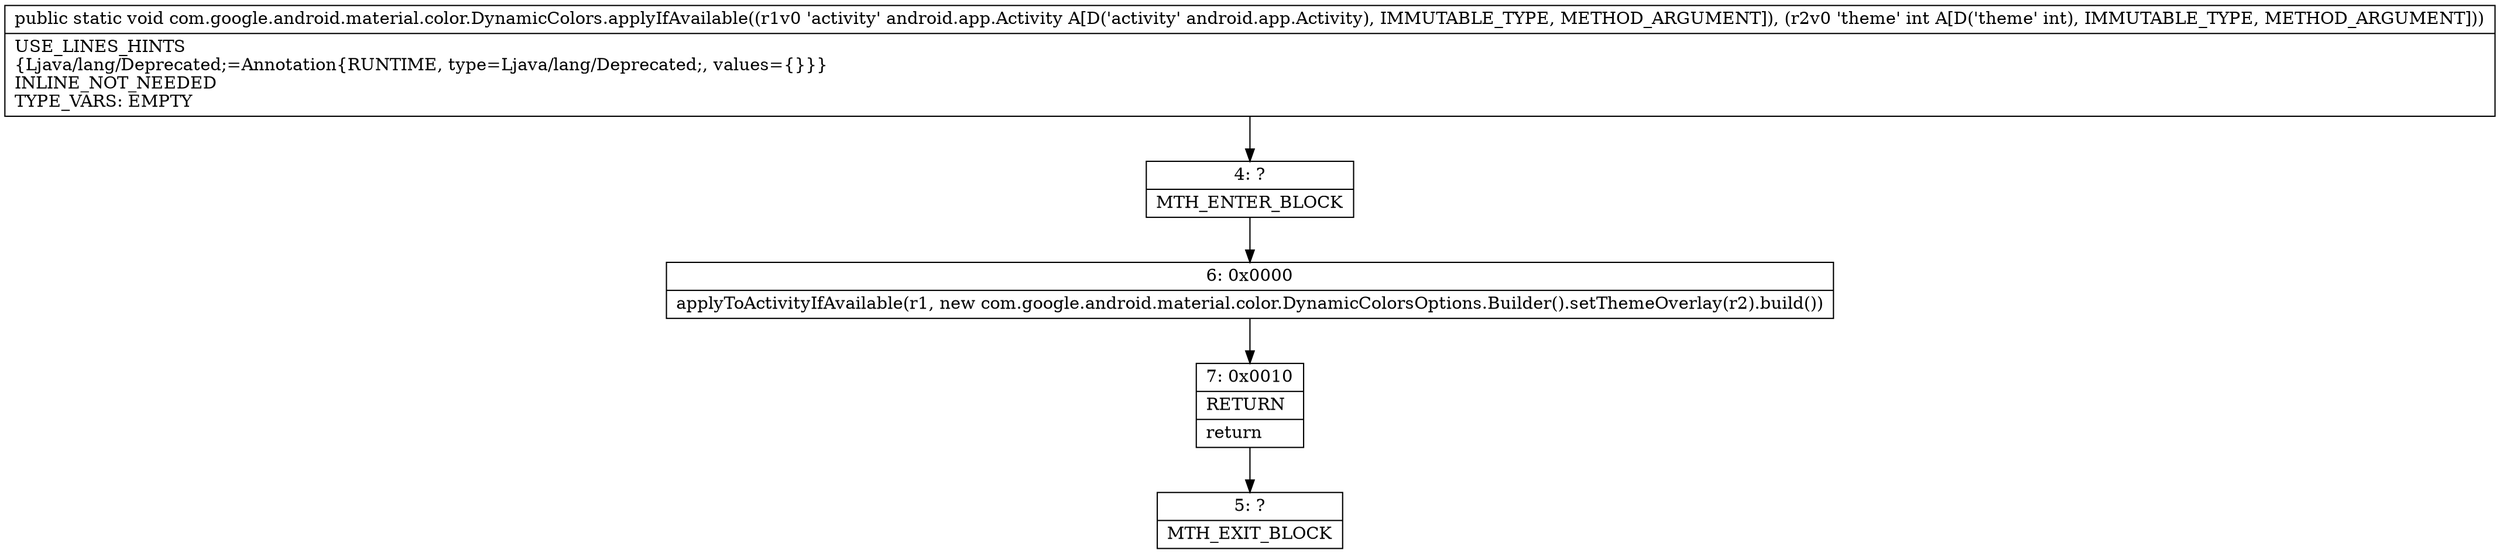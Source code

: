 digraph "CFG forcom.google.android.material.color.DynamicColors.applyIfAvailable(Landroid\/app\/Activity;I)V" {
Node_4 [shape=record,label="{4\:\ ?|MTH_ENTER_BLOCK\l}"];
Node_6 [shape=record,label="{6\:\ 0x0000|applyToActivityIfAvailable(r1, new com.google.android.material.color.DynamicColorsOptions.Builder().setThemeOverlay(r2).build())\l}"];
Node_7 [shape=record,label="{7\:\ 0x0010|RETURN\l|return\l}"];
Node_5 [shape=record,label="{5\:\ ?|MTH_EXIT_BLOCK\l}"];
MethodNode[shape=record,label="{public static void com.google.android.material.color.DynamicColors.applyIfAvailable((r1v0 'activity' android.app.Activity A[D('activity' android.app.Activity), IMMUTABLE_TYPE, METHOD_ARGUMENT]), (r2v0 'theme' int A[D('theme' int), IMMUTABLE_TYPE, METHOD_ARGUMENT]))  | USE_LINES_HINTS\l\{Ljava\/lang\/Deprecated;=Annotation\{RUNTIME, type=Ljava\/lang\/Deprecated;, values=\{\}\}\}\lINLINE_NOT_NEEDED\lTYPE_VARS: EMPTY\l}"];
MethodNode -> Node_4;Node_4 -> Node_6;
Node_6 -> Node_7;
Node_7 -> Node_5;
}

